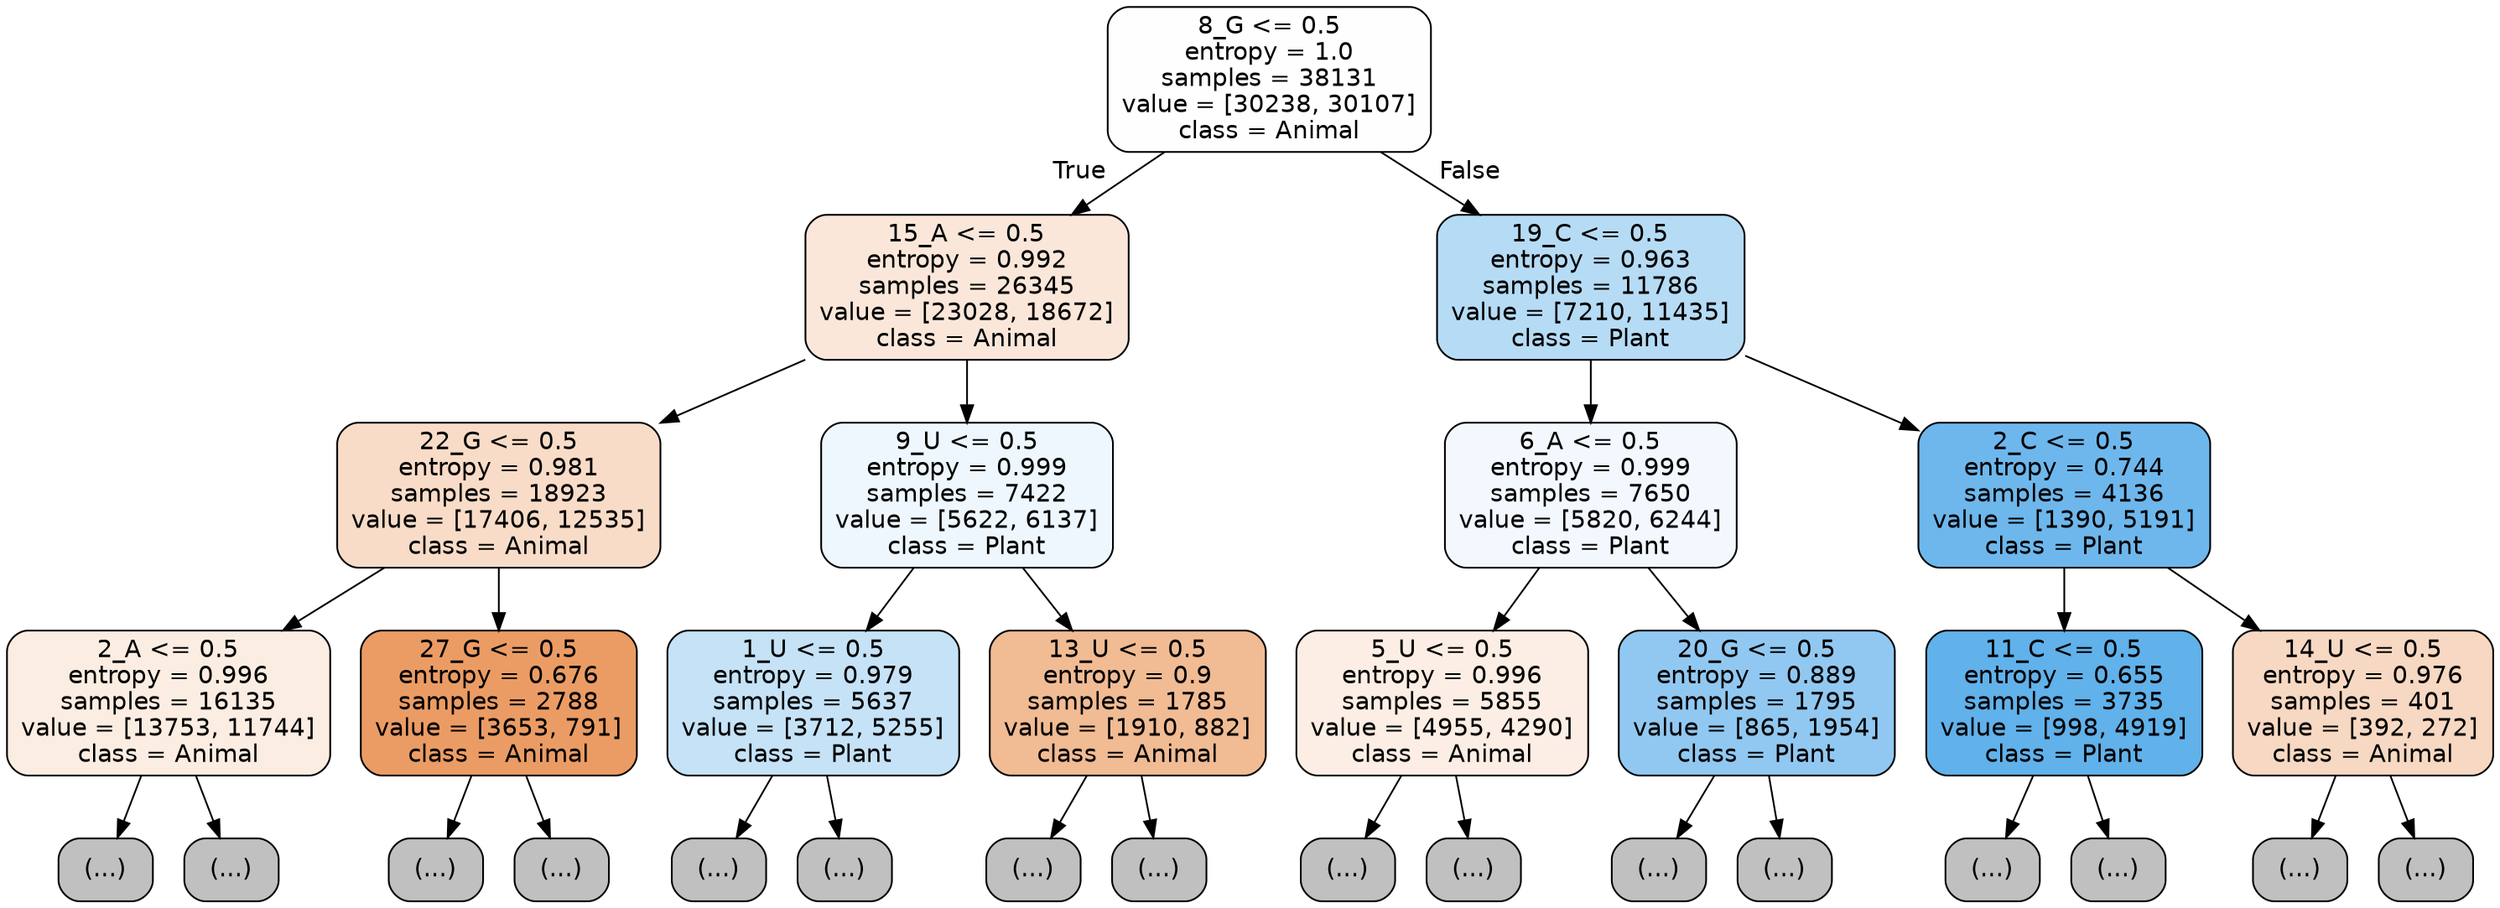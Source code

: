 digraph Tree {
node [shape=box, style="filled, rounded", color="black", fontname="helvetica"] ;
edge [fontname="helvetica"] ;
0 [label="8_G <= 0.5\nentropy = 1.0\nsamples = 38131\nvalue = [30238, 30107]\nclass = Animal", fillcolor="#fffefe"] ;
1 [label="15_A <= 0.5\nentropy = 0.992\nsamples = 26345\nvalue = [23028, 18672]\nclass = Animal", fillcolor="#fae7da"] ;
0 -> 1 [labeldistance=2.5, labelangle=45, headlabel="True"] ;
2 [label="22_G <= 0.5\nentropy = 0.981\nsamples = 18923\nvalue = [17406, 12535]\nclass = Animal", fillcolor="#f8dcc8"] ;
1 -> 2 ;
3 [label="2_A <= 0.5\nentropy = 0.996\nsamples = 16135\nvalue = [13753, 11744]\nclass = Animal", fillcolor="#fbede2"] ;
2 -> 3 ;
4 [label="(...)", fillcolor="#C0C0C0"] ;
3 -> 4 ;
6243 [label="(...)", fillcolor="#C0C0C0"] ;
3 -> 6243 ;
8260 [label="27_G <= 0.5\nentropy = 0.676\nsamples = 2788\nvalue = [3653, 791]\nclass = Animal", fillcolor="#eb9c64"] ;
2 -> 8260 ;
8261 [label="(...)", fillcolor="#C0C0C0"] ;
8260 -> 8261 ;
9214 [label="(...)", fillcolor="#C0C0C0"] ;
8260 -> 9214 ;
9219 [label="9_U <= 0.5\nentropy = 0.999\nsamples = 7422\nvalue = [5622, 6137]\nclass = Plant", fillcolor="#eef7fd"] ;
1 -> 9219 ;
9220 [label="1_U <= 0.5\nentropy = 0.979\nsamples = 5637\nvalue = [3712, 5255]\nclass = Plant", fillcolor="#c5e2f7"] ;
9219 -> 9220 ;
9221 [label="(...)", fillcolor="#C0C0C0"] ;
9220 -> 9221 ;
10410 [label="(...)", fillcolor="#C0C0C0"] ;
9220 -> 10410 ;
11463 [label="13_U <= 0.5\nentropy = 0.9\nsamples = 1785\nvalue = [1910, 882]\nclass = Animal", fillcolor="#f1bb94"] ;
9219 -> 11463 ;
11464 [label="(...)", fillcolor="#C0C0C0"] ;
11463 -> 11464 ;
12093 [label="(...)", fillcolor="#C0C0C0"] ;
11463 -> 12093 ;
12324 [label="19_C <= 0.5\nentropy = 0.963\nsamples = 11786\nvalue = [7210, 11435]\nclass = Plant", fillcolor="#b6dbf5"] ;
0 -> 12324 [labeldistance=2.5, labelangle=-45, headlabel="False"] ;
12325 [label="6_A <= 0.5\nentropy = 0.999\nsamples = 7650\nvalue = [5820, 6244]\nclass = Plant", fillcolor="#f2f8fd"] ;
12324 -> 12325 ;
12326 [label="5_U <= 0.5\nentropy = 0.996\nsamples = 5855\nvalue = [4955, 4290]\nclass = Animal", fillcolor="#fceee4"] ;
12325 -> 12326 ;
12327 [label="(...)", fillcolor="#C0C0C0"] ;
12326 -> 12327 ;
14266 [label="(...)", fillcolor="#C0C0C0"] ;
12326 -> 14266 ;
14945 [label="20_G <= 0.5\nentropy = 0.889\nsamples = 1795\nvalue = [865, 1954]\nclass = Plant", fillcolor="#91c8f1"] ;
12325 -> 14945 ;
14946 [label="(...)", fillcolor="#C0C0C0"] ;
14945 -> 14946 ;
15565 [label="(...)", fillcolor="#C0C0C0"] ;
14945 -> 15565 ;
15788 [label="2_C <= 0.5\nentropy = 0.744\nsamples = 4136\nvalue = [1390, 5191]\nclass = Plant", fillcolor="#6eb7ec"] ;
12324 -> 15788 ;
15789 [label="11_C <= 0.5\nentropy = 0.655\nsamples = 3735\nvalue = [998, 4919]\nclass = Plant", fillcolor="#61b1ea"] ;
15788 -> 15789 ;
15790 [label="(...)", fillcolor="#C0C0C0"] ;
15789 -> 15790 ;
16393 [label="(...)", fillcolor="#C0C0C0"] ;
15789 -> 16393 ;
16564 [label="14_U <= 0.5\nentropy = 0.976\nsamples = 401\nvalue = [392, 272]\nclass = Animal", fillcolor="#f7d8c2"] ;
15788 -> 16564 ;
16565 [label="(...)", fillcolor="#C0C0C0"] ;
16564 -> 16565 ;
16690 [label="(...)", fillcolor="#C0C0C0"] ;
16564 -> 16690 ;
}